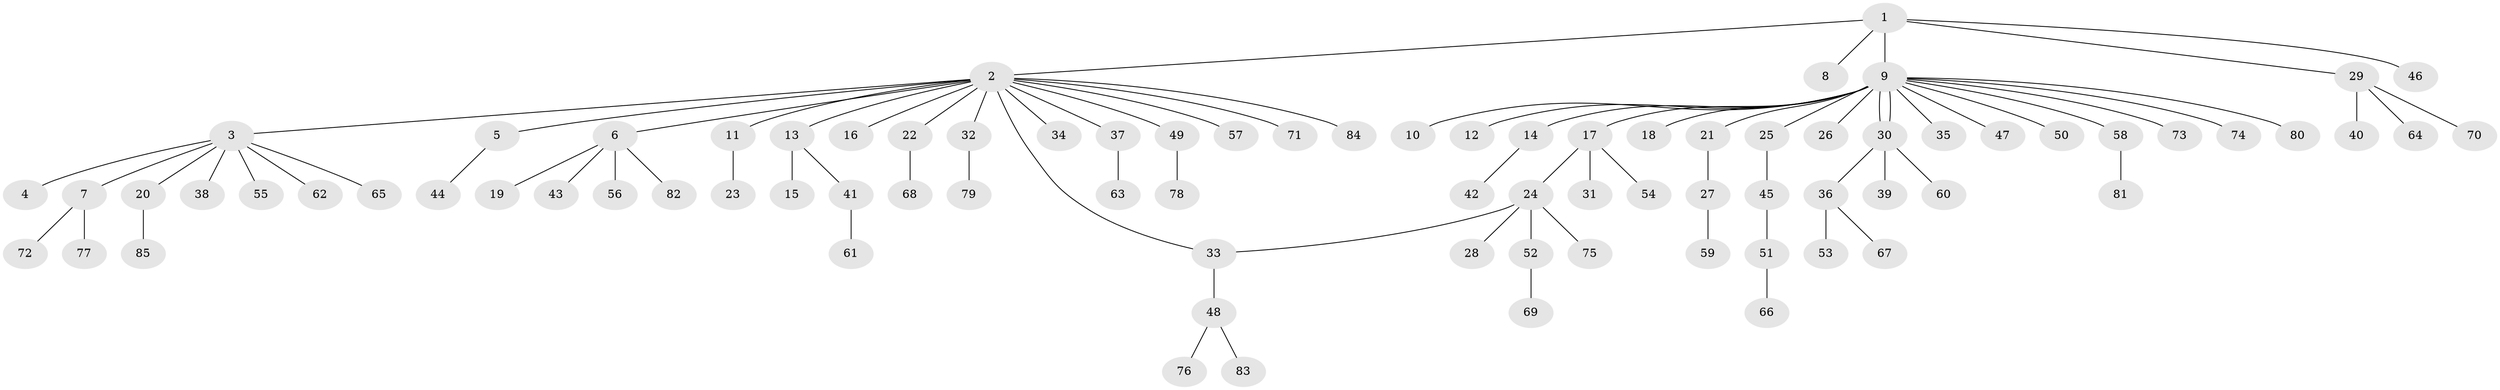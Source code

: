 // coarse degree distribution, {4: 0.047619047619047616, 16: 0.015873015873015872, 7: 0.015873015873015872, 1: 0.7142857142857143, 2: 0.12698412698412698, 17: 0.015873015873015872, 3: 0.047619047619047616, 6: 0.015873015873015872}
// Generated by graph-tools (version 1.1) at 2025/23/03/03/25 07:23:48]
// undirected, 85 vertices, 86 edges
graph export_dot {
graph [start="1"]
  node [color=gray90,style=filled];
  1;
  2;
  3;
  4;
  5;
  6;
  7;
  8;
  9;
  10;
  11;
  12;
  13;
  14;
  15;
  16;
  17;
  18;
  19;
  20;
  21;
  22;
  23;
  24;
  25;
  26;
  27;
  28;
  29;
  30;
  31;
  32;
  33;
  34;
  35;
  36;
  37;
  38;
  39;
  40;
  41;
  42;
  43;
  44;
  45;
  46;
  47;
  48;
  49;
  50;
  51;
  52;
  53;
  54;
  55;
  56;
  57;
  58;
  59;
  60;
  61;
  62;
  63;
  64;
  65;
  66;
  67;
  68;
  69;
  70;
  71;
  72;
  73;
  74;
  75;
  76;
  77;
  78;
  79;
  80;
  81;
  82;
  83;
  84;
  85;
  1 -- 2;
  1 -- 8;
  1 -- 9;
  1 -- 29;
  1 -- 46;
  2 -- 3;
  2 -- 5;
  2 -- 6;
  2 -- 11;
  2 -- 13;
  2 -- 16;
  2 -- 22;
  2 -- 32;
  2 -- 33;
  2 -- 34;
  2 -- 37;
  2 -- 49;
  2 -- 57;
  2 -- 71;
  2 -- 84;
  3 -- 4;
  3 -- 7;
  3 -- 20;
  3 -- 38;
  3 -- 55;
  3 -- 62;
  3 -- 65;
  5 -- 44;
  6 -- 19;
  6 -- 43;
  6 -- 56;
  6 -- 82;
  7 -- 72;
  7 -- 77;
  9 -- 10;
  9 -- 12;
  9 -- 14;
  9 -- 17;
  9 -- 18;
  9 -- 21;
  9 -- 25;
  9 -- 26;
  9 -- 30;
  9 -- 30;
  9 -- 35;
  9 -- 47;
  9 -- 50;
  9 -- 58;
  9 -- 73;
  9 -- 74;
  9 -- 80;
  11 -- 23;
  13 -- 15;
  13 -- 41;
  14 -- 42;
  17 -- 24;
  17 -- 31;
  17 -- 54;
  20 -- 85;
  21 -- 27;
  22 -- 68;
  24 -- 28;
  24 -- 33;
  24 -- 52;
  24 -- 75;
  25 -- 45;
  27 -- 59;
  29 -- 40;
  29 -- 64;
  29 -- 70;
  30 -- 36;
  30 -- 39;
  30 -- 60;
  32 -- 79;
  33 -- 48;
  36 -- 53;
  36 -- 67;
  37 -- 63;
  41 -- 61;
  45 -- 51;
  48 -- 76;
  48 -- 83;
  49 -- 78;
  51 -- 66;
  52 -- 69;
  58 -- 81;
}
